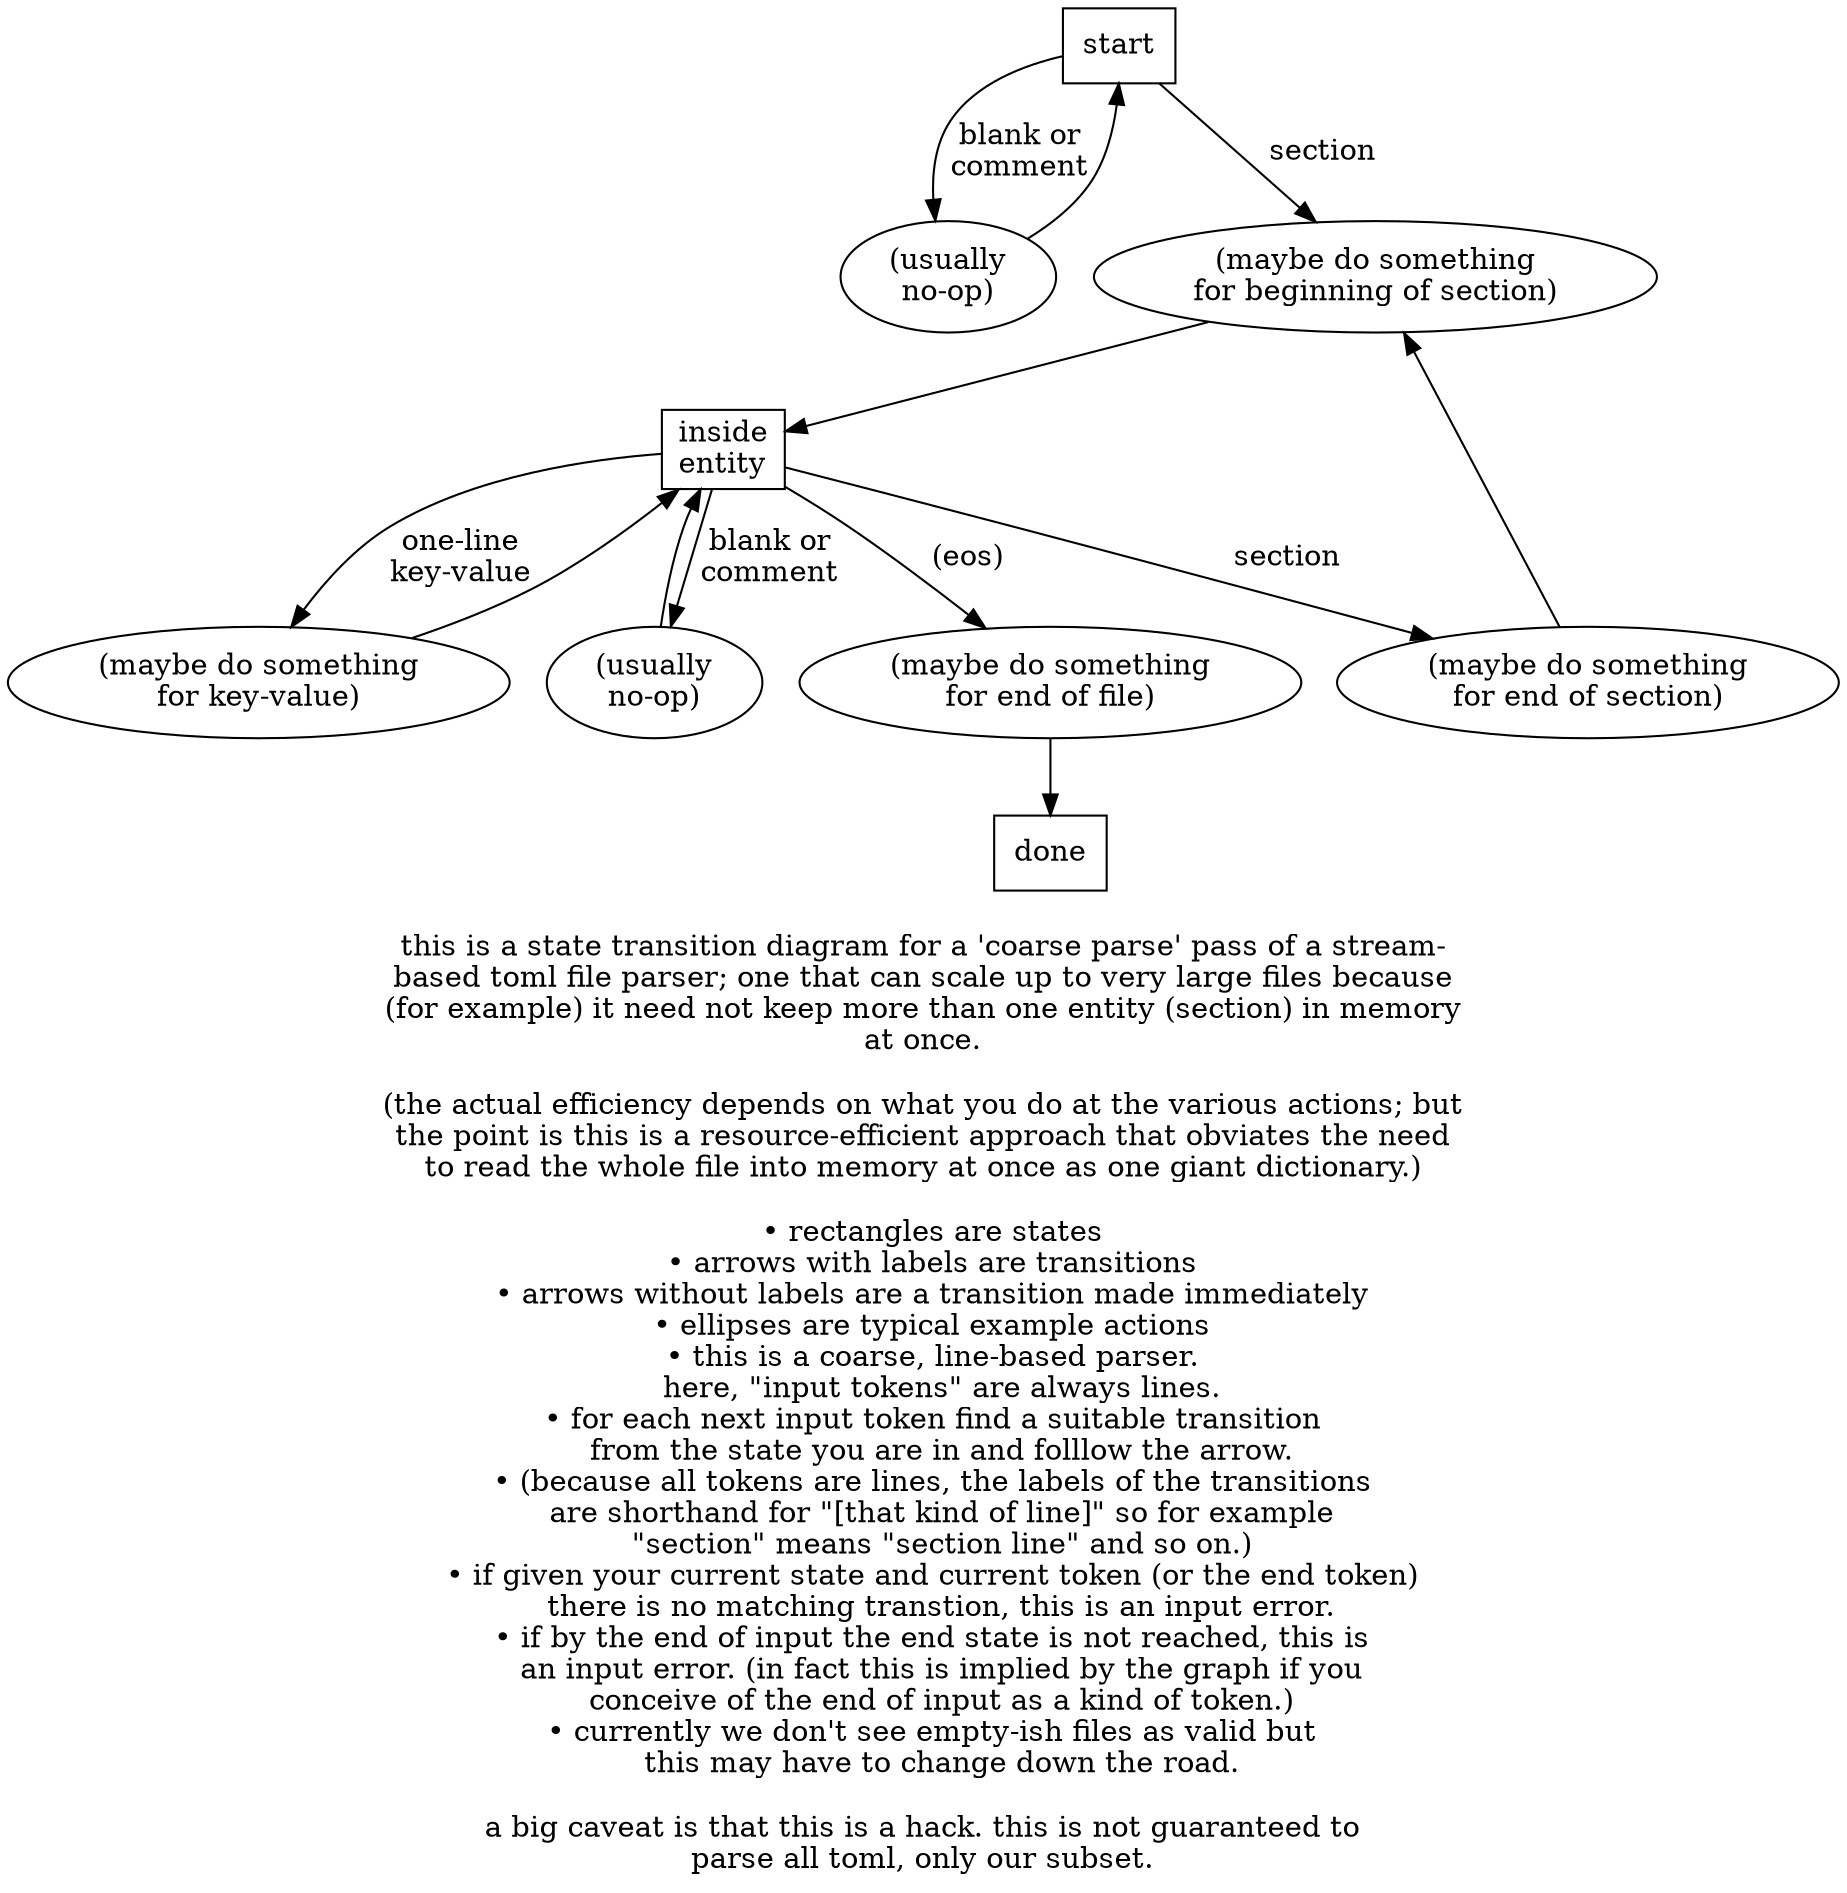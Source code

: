 digraph g {

s0000[label="start" shape="rect"]

s0000->a0100[label="blank or\ncomment"]

a0100[label="(usually\nno-op)"]

a0100->s0000

s0000->a0200[label="section"]

a0200[label="(maybe do something\nfor beginning of section)"]

a0200->s0300

s0300[label="inside\nentity" shape=rect]

s0300->a0300[label="blank or\ncomment"]
s0300->a0400[label="one-line\nkey-value"]

a0300[label="(usually\nno-op)"]

a0300->s0300

a0400[label="(maybe do something\nfor key-value)"]

a0400->s0300

s0300->a0500[label="section"]

a0500[label="(maybe do something\nfor end of section)"]

a0500->a0200

s0300->a0600[label="(eos)"]

a0600[label="(maybe do something\nfor end of file)"]

a0600->s0600

s0600[label=done shape=rect]

label="
this is a state transition diagram for a 'coarse parse' pass of a stream-
based toml file parser; one that can scale up to very large files because
(for example) it need not keep more than one entity (section) in memory
at once.

(the actual efficiency depends on what you do at the various actions; but
the point is this is a resource-efficient approach that obviates the need
to read the whole file into memory at once as one giant dictionary.)

  • rectangles are states
  • arrows with labels are transitions
  • arrows without labels are a transition made immediately
  • ellipses are typical example actions
  • this is a coarse, line-based parser.
    here, \"input tokens\" are always lines.
  • for each next input token find a suitable transition
    from the state you are in and folllow the arrow.
  • (because all tokens are lines, the labels of the transitions
    are shorthand for \"[that kind of line]\" so for example
    \"section\" means \"section line\" and so on.)
  • if given your current state and current token (or the end token)
    there is no matching transtion, this is an input error.
  • if by the end of input the end state is not reached, this is
    an input error. (in fact this is implied by the graph if you
    conceive of the end of input as a kind of token.)
  • currently we don't see empty-ish files as valid but
    this may have to change down the road.

a big caveat is that this is a hack. this is not guaranteed to
parse all toml, only our subset.
"

}
/*
#born.
*/
